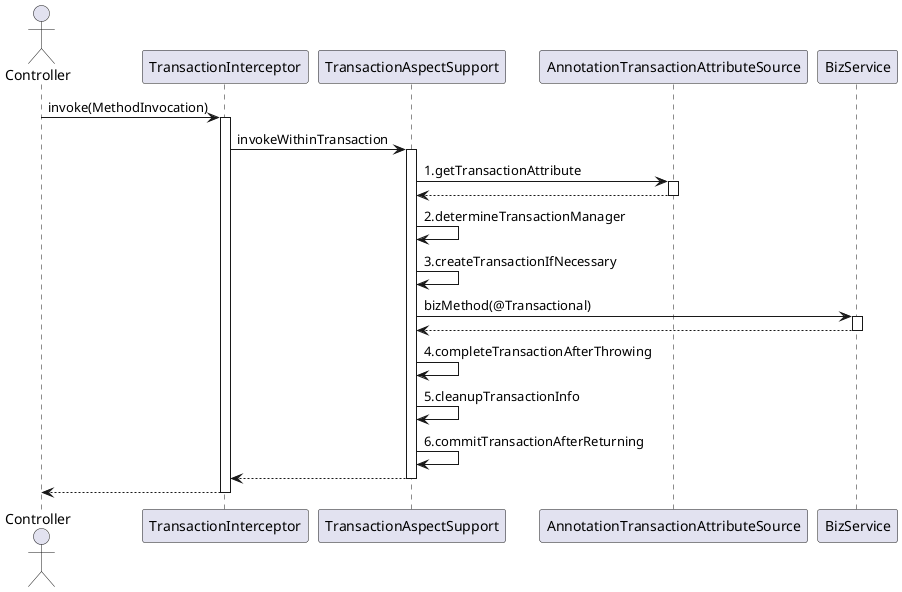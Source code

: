 @startuml
actor Controller as A
participant TransactionInterceptor as C
participant TransactionAspectSupport as D
participant AnnotationTransactionAttributeSource as E
participant BizService as F


A -> C ++ : invoke(MethodInvocation)
    C -> D ++ : invokeWithinTransaction
        D -> E ++ : 1.getTransactionAttribute
        return
        D -> D : 2.determineTransactionManager
        D -> D : 3.createTransactionIfNecessary
        D -> F ++ : bizMethod(@Transactional)
        return
        D -> D : 4.completeTransactionAfterThrowing
        D -> D : 5.cleanupTransactionInfo
        D -> D : 6.commitTransactionAfterReturning
    return
return

@enduml